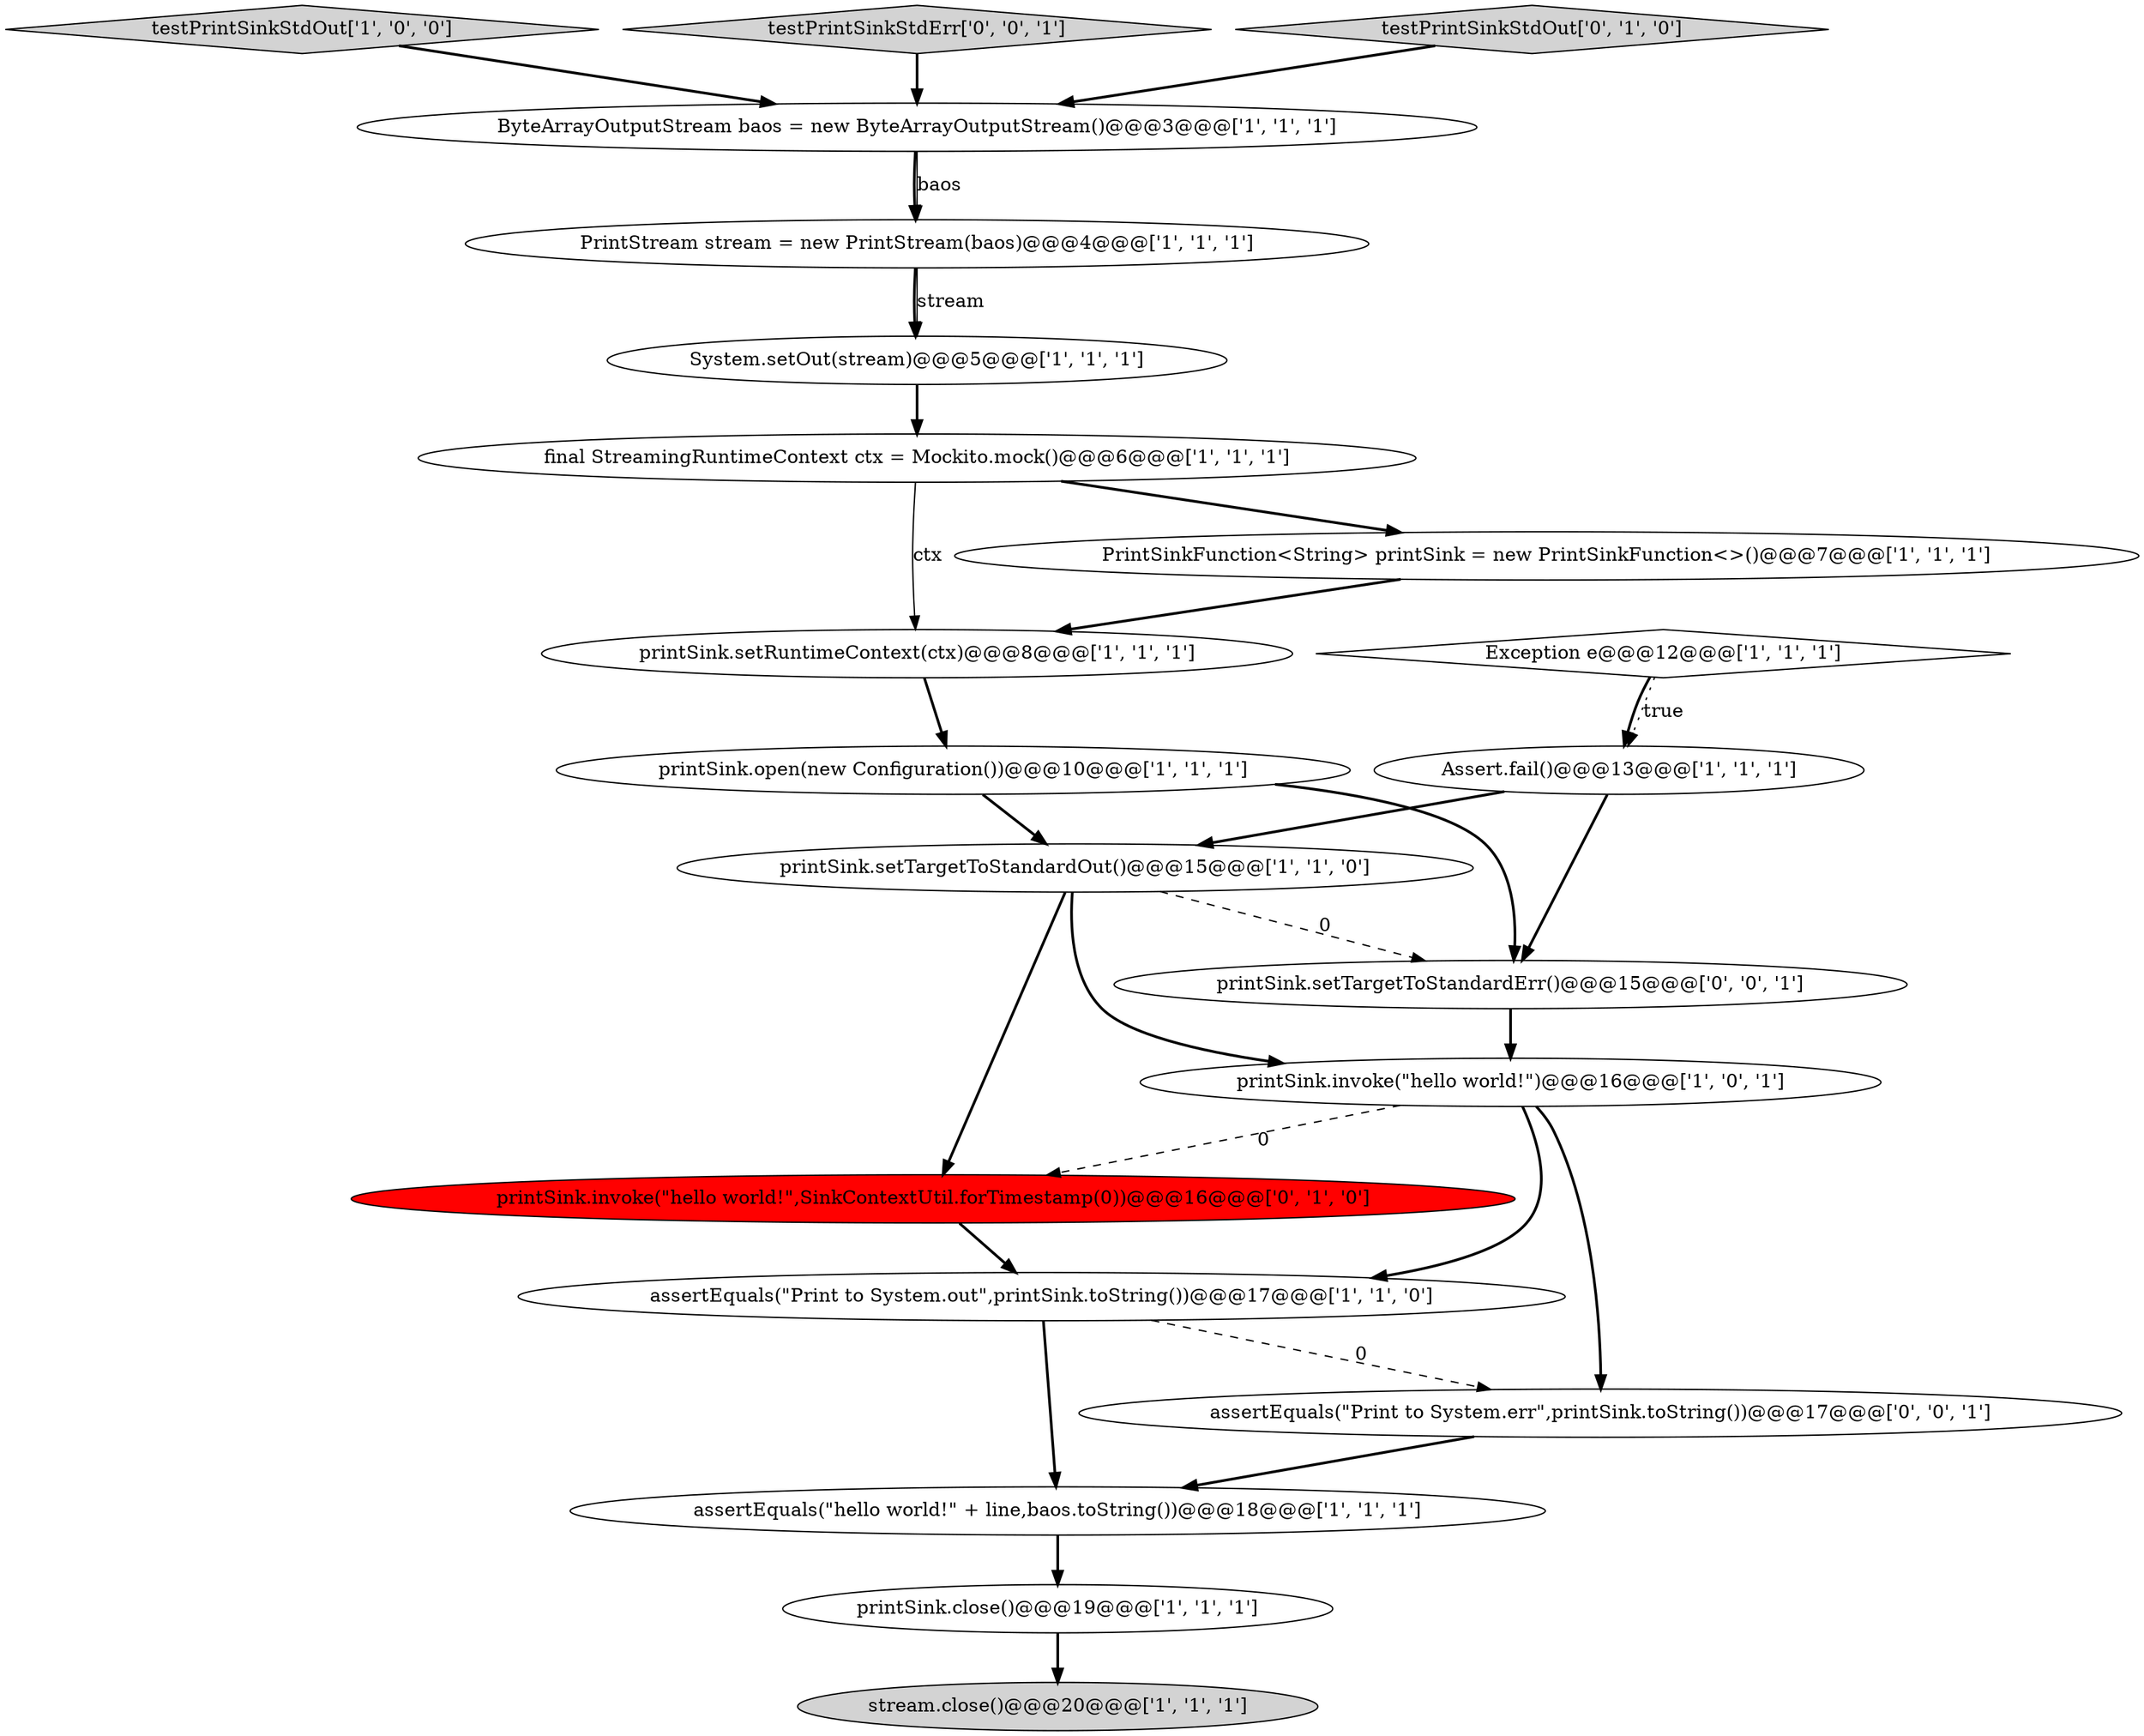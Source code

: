digraph {
10 [style = filled, label = "PrintStream stream = new PrintStream(baos)@@@4@@@['1', '1', '1']", fillcolor = white, shape = ellipse image = "AAA0AAABBB1BBB"];
19 [style = filled, label = "printSink.setTargetToStandardErr()@@@15@@@['0', '0', '1']", fillcolor = white, shape = ellipse image = "AAA0AAABBB3BBB"];
4 [style = filled, label = "printSink.setTargetToStandardOut()@@@15@@@['1', '1', '0']", fillcolor = white, shape = ellipse image = "AAA0AAABBB1BBB"];
7 [style = filled, label = "final StreamingRuntimeContext ctx = Mockito.mock()@@@6@@@['1', '1', '1']", fillcolor = white, shape = ellipse image = "AAA0AAABBB1BBB"];
16 [style = filled, label = "printSink.invoke(\"hello world!\",SinkContextUtil.forTimestamp(0))@@@16@@@['0', '1', '0']", fillcolor = red, shape = ellipse image = "AAA1AAABBB2BBB"];
12 [style = filled, label = "assertEquals(\"hello world!\" + line,baos.toString())@@@18@@@['1', '1', '1']", fillcolor = white, shape = ellipse image = "AAA0AAABBB1BBB"];
13 [style = filled, label = "testPrintSinkStdOut['1', '0', '0']", fillcolor = lightgray, shape = diamond image = "AAA0AAABBB1BBB"];
0 [style = filled, label = "assertEquals(\"Print to System.out\",printSink.toString())@@@17@@@['1', '1', '0']", fillcolor = white, shape = ellipse image = "AAA0AAABBB1BBB"];
18 [style = filled, label = "testPrintSinkStdErr['0', '0', '1']", fillcolor = lightgray, shape = diamond image = "AAA0AAABBB3BBB"];
14 [style = filled, label = "PrintSinkFunction<String> printSink = new PrintSinkFunction<>()@@@7@@@['1', '1', '1']", fillcolor = white, shape = ellipse image = "AAA0AAABBB1BBB"];
8 [style = filled, label = "stream.close()@@@20@@@['1', '1', '1']", fillcolor = lightgray, shape = ellipse image = "AAA0AAABBB1BBB"];
15 [style = filled, label = "Exception e@@@12@@@['1', '1', '1']", fillcolor = white, shape = diamond image = "AAA0AAABBB1BBB"];
11 [style = filled, label = "printSink.invoke(\"hello world!\")@@@16@@@['1', '0', '1']", fillcolor = white, shape = ellipse image = "AAA0AAABBB1BBB"];
6 [style = filled, label = "System.setOut(stream)@@@5@@@['1', '1', '1']", fillcolor = white, shape = ellipse image = "AAA0AAABBB1BBB"];
2 [style = filled, label = "printSink.close()@@@19@@@['1', '1', '1']", fillcolor = white, shape = ellipse image = "AAA0AAABBB1BBB"];
9 [style = filled, label = "ByteArrayOutputStream baos = new ByteArrayOutputStream()@@@3@@@['1', '1', '1']", fillcolor = white, shape = ellipse image = "AAA0AAABBB1BBB"];
5 [style = filled, label = "Assert.fail()@@@13@@@['1', '1', '1']", fillcolor = white, shape = ellipse image = "AAA0AAABBB1BBB"];
17 [style = filled, label = "testPrintSinkStdOut['0', '1', '0']", fillcolor = lightgray, shape = diamond image = "AAA0AAABBB2BBB"];
1 [style = filled, label = "printSink.open(new Configuration())@@@10@@@['1', '1', '1']", fillcolor = white, shape = ellipse image = "AAA0AAABBB1BBB"];
3 [style = filled, label = "printSink.setRuntimeContext(ctx)@@@8@@@['1', '1', '1']", fillcolor = white, shape = ellipse image = "AAA0AAABBB1BBB"];
20 [style = filled, label = "assertEquals(\"Print to System.err\",printSink.toString())@@@17@@@['0', '0', '1']", fillcolor = white, shape = ellipse image = "AAA0AAABBB3BBB"];
7->3 [style = solid, label="ctx"];
15->5 [style = dotted, label="true"];
14->3 [style = bold, label=""];
11->20 [style = bold, label=""];
1->4 [style = bold, label=""];
16->0 [style = bold, label=""];
3->1 [style = bold, label=""];
11->16 [style = dashed, label="0"];
17->9 [style = bold, label=""];
0->12 [style = bold, label=""];
19->11 [style = bold, label=""];
9->10 [style = bold, label=""];
0->20 [style = dashed, label="0"];
10->6 [style = bold, label=""];
15->5 [style = bold, label=""];
7->14 [style = bold, label=""];
5->19 [style = bold, label=""];
12->2 [style = bold, label=""];
11->0 [style = bold, label=""];
10->6 [style = solid, label="stream"];
9->10 [style = solid, label="baos"];
5->4 [style = bold, label=""];
20->12 [style = bold, label=""];
18->9 [style = bold, label=""];
4->19 [style = dashed, label="0"];
13->9 [style = bold, label=""];
6->7 [style = bold, label=""];
4->11 [style = bold, label=""];
1->19 [style = bold, label=""];
4->16 [style = bold, label=""];
2->8 [style = bold, label=""];
}
